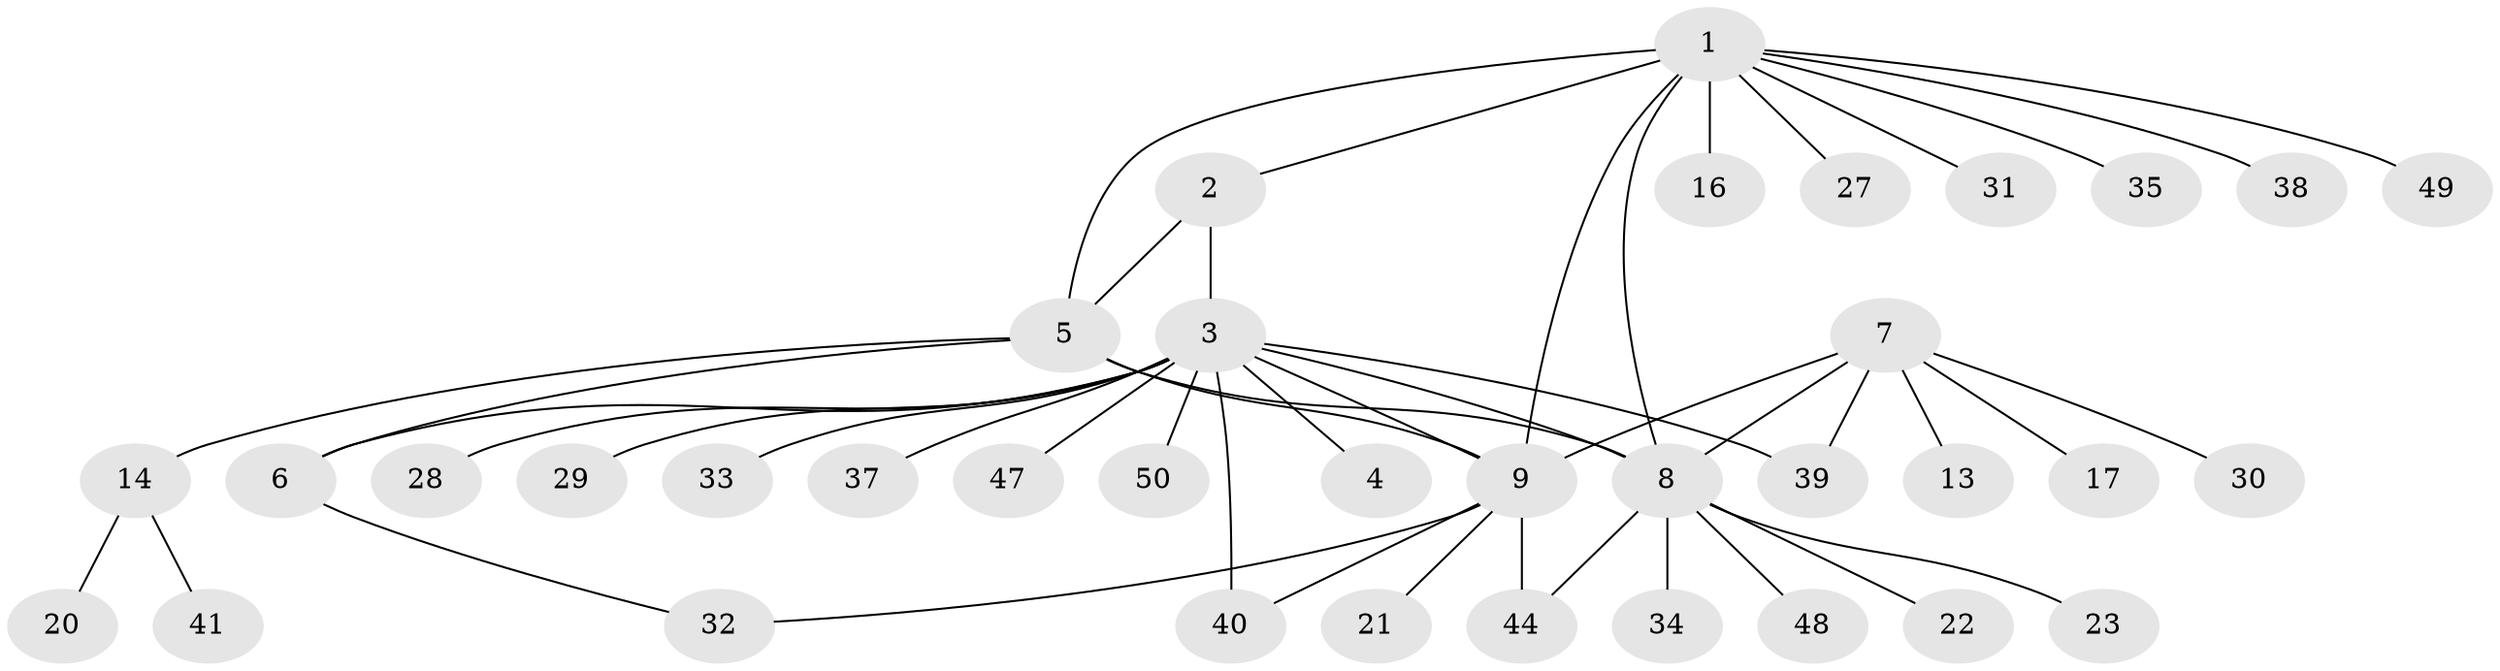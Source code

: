 // original degree distribution, {10: 0.019230769230769232, 3: 0.057692307692307696, 9: 0.057692307692307696, 1: 0.5, 7: 0.038461538461538464, 2: 0.28846153846153844, 4: 0.019230769230769232, 6: 0.019230769230769232}
// Generated by graph-tools (version 1.1) at 2025/11/02/27/25 16:11:32]
// undirected, 36 vertices, 46 edges
graph export_dot {
graph [start="1"]
  node [color=gray90,style=filled];
  1 [super="+10"];
  2 [super="+12"];
  3 [super="+19"];
  4;
  5 [super="+11"];
  6 [super="+18"];
  7 [super="+36"];
  8 [super="+15"];
  9 [super="+25"];
  13;
  14 [super="+52"];
  16;
  17 [super="+24"];
  20;
  21;
  22 [super="+45"];
  23 [super="+26"];
  27 [super="+46"];
  28;
  29 [super="+42"];
  30;
  31;
  32;
  33 [super="+43"];
  34;
  35;
  37;
  38;
  39 [super="+51"];
  40;
  41;
  44;
  47;
  48;
  49;
  50;
  1 -- 2;
  1 -- 5;
  1 -- 8;
  1 -- 16;
  1 -- 31;
  1 -- 35;
  1 -- 38;
  1 -- 49;
  1 -- 9 [weight=2];
  1 -- 27;
  2 -- 3;
  2 -- 5;
  3 -- 4;
  3 -- 6;
  3 -- 8;
  3 -- 9;
  3 -- 40;
  3 -- 50;
  3 -- 33;
  3 -- 37;
  3 -- 28;
  3 -- 29;
  3 -- 47;
  3 -- 39;
  5 -- 6;
  5 -- 8;
  5 -- 9;
  5 -- 14;
  6 -- 32;
  7 -- 8;
  7 -- 9;
  7 -- 13;
  7 -- 17;
  7 -- 30;
  7 -- 39;
  8 -- 22;
  8 -- 23;
  8 -- 44;
  8 -- 48;
  8 -- 34;
  9 -- 21;
  9 -- 32;
  9 -- 40;
  9 -- 44;
  14 -- 20;
  14 -- 41;
}
